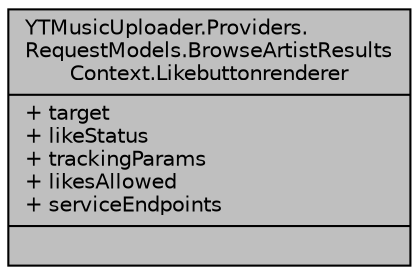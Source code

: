 digraph "YTMusicUploader.Providers.RequestModels.BrowseArtistResultsContext.Likebuttonrenderer"
{
 // LATEX_PDF_SIZE
  edge [fontname="Helvetica",fontsize="10",labelfontname="Helvetica",labelfontsize="10"];
  node [fontname="Helvetica",fontsize="10",shape=record];
  Node1 [label="{YTMusicUploader.Providers.\lRequestModels.BrowseArtistResults\lContext.Likebuttonrenderer\n|+ target\l+ likeStatus\l+ trackingParams\l+ likesAllowed\l+ serviceEndpoints\l|}",height=0.2,width=0.4,color="black", fillcolor="grey75", style="filled", fontcolor="black",tooltip=" "];
}
